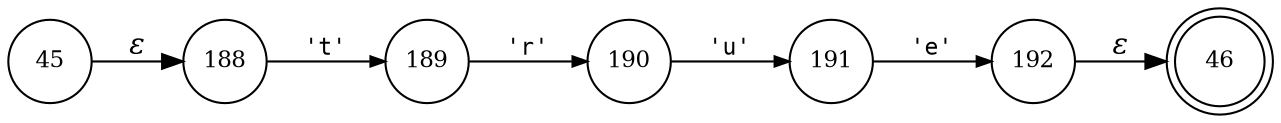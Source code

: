 digraph ATN {
rankdir=LR;
s46[fontsize=11, label="46", shape=doublecircle, fixedsize=true, width=.6];
s192[fontsize=11,label="192", shape=circle, fixedsize=true, width=.55, peripheries=1];
s188[fontsize=11,label="188", shape=circle, fixedsize=true, width=.55, peripheries=1];
s45[fontsize=11,label="45", shape=circle, fixedsize=true, width=.55, peripheries=1];
s189[fontsize=11,label="189", shape=circle, fixedsize=true, width=.55, peripheries=1];
s190[fontsize=11,label="190", shape=circle, fixedsize=true, width=.55, peripheries=1];
s191[fontsize=11,label="191", shape=circle, fixedsize=true, width=.55, peripheries=1];
s45 -> s188 [fontname="Times-Italic", label="&epsilon;"];
s188 -> s189 [fontsize=11, fontname="Courier", arrowsize=.7, label = "'t'", arrowhead = normal];
s189 -> s190 [fontsize=11, fontname="Courier", arrowsize=.7, label = "'r'", arrowhead = normal];
s190 -> s191 [fontsize=11, fontname="Courier", arrowsize=.7, label = "'u'", arrowhead = normal];
s191 -> s192 [fontsize=11, fontname="Courier", arrowsize=.7, label = "'e'", arrowhead = normal];
s192 -> s46 [fontname="Times-Italic", label="&epsilon;"];
}